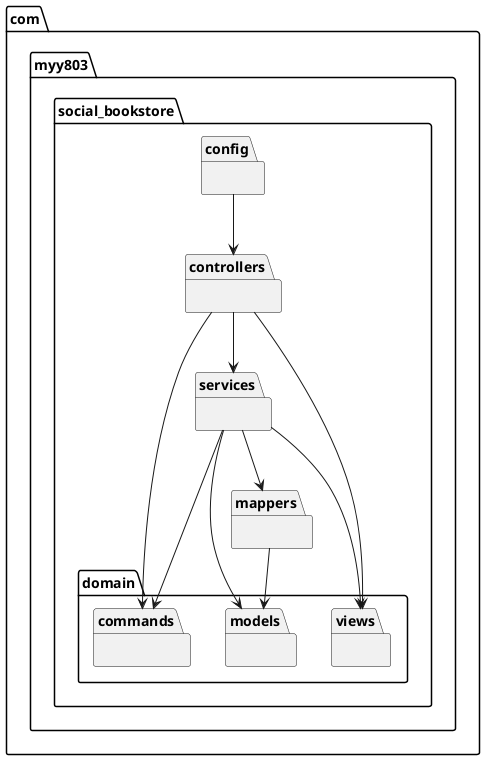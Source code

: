 @startuml
package "com.myy803.social_bookstore.config" {
}

package "com.myy803.social_bookstore.services" {
}

package "com.myy803.social_bookstore.mappers" {
}

package "com.myy803.social_bookstore.controllers" {
}

package "com.myy803.social_bookstore.domain.views" {
}

package "com.myy803.social_bookstore.domain.commands" {
}

package "com.myy803.social_bookstore.domain.models" {
}

"com.myy803.social_bookstore.controllers" --> "com.myy803.social_bookstore.services"
"com.myy803.social_bookstore.services" --> "com.myy803.social_bookstore.mappers"
"com.myy803.social_bookstore.mappers" --> "com.myy803.social_bookstore.domain.models"
"com.myy803.social_bookstore.controllers" --> "com.myy803.social_bookstore.domain.views"
"com.myy803.social_bookstore.services" --> "com.myy803.social_bookstore.domain.commands"
"com.myy803.social_bookstore.config" --> "com.myy803.social_bookstore.controllers"

"com.myy803.social_bookstore.controllers" --> "com.myy803.social_bookstore.domain.commands"
"com.myy803.social_bookstore.services" --> "com.myy803.social_bookstore.domain.views"

"com.myy803.social_bookstore.services" --> "com.myy803.social_bookstore.domain.models"
@enduml